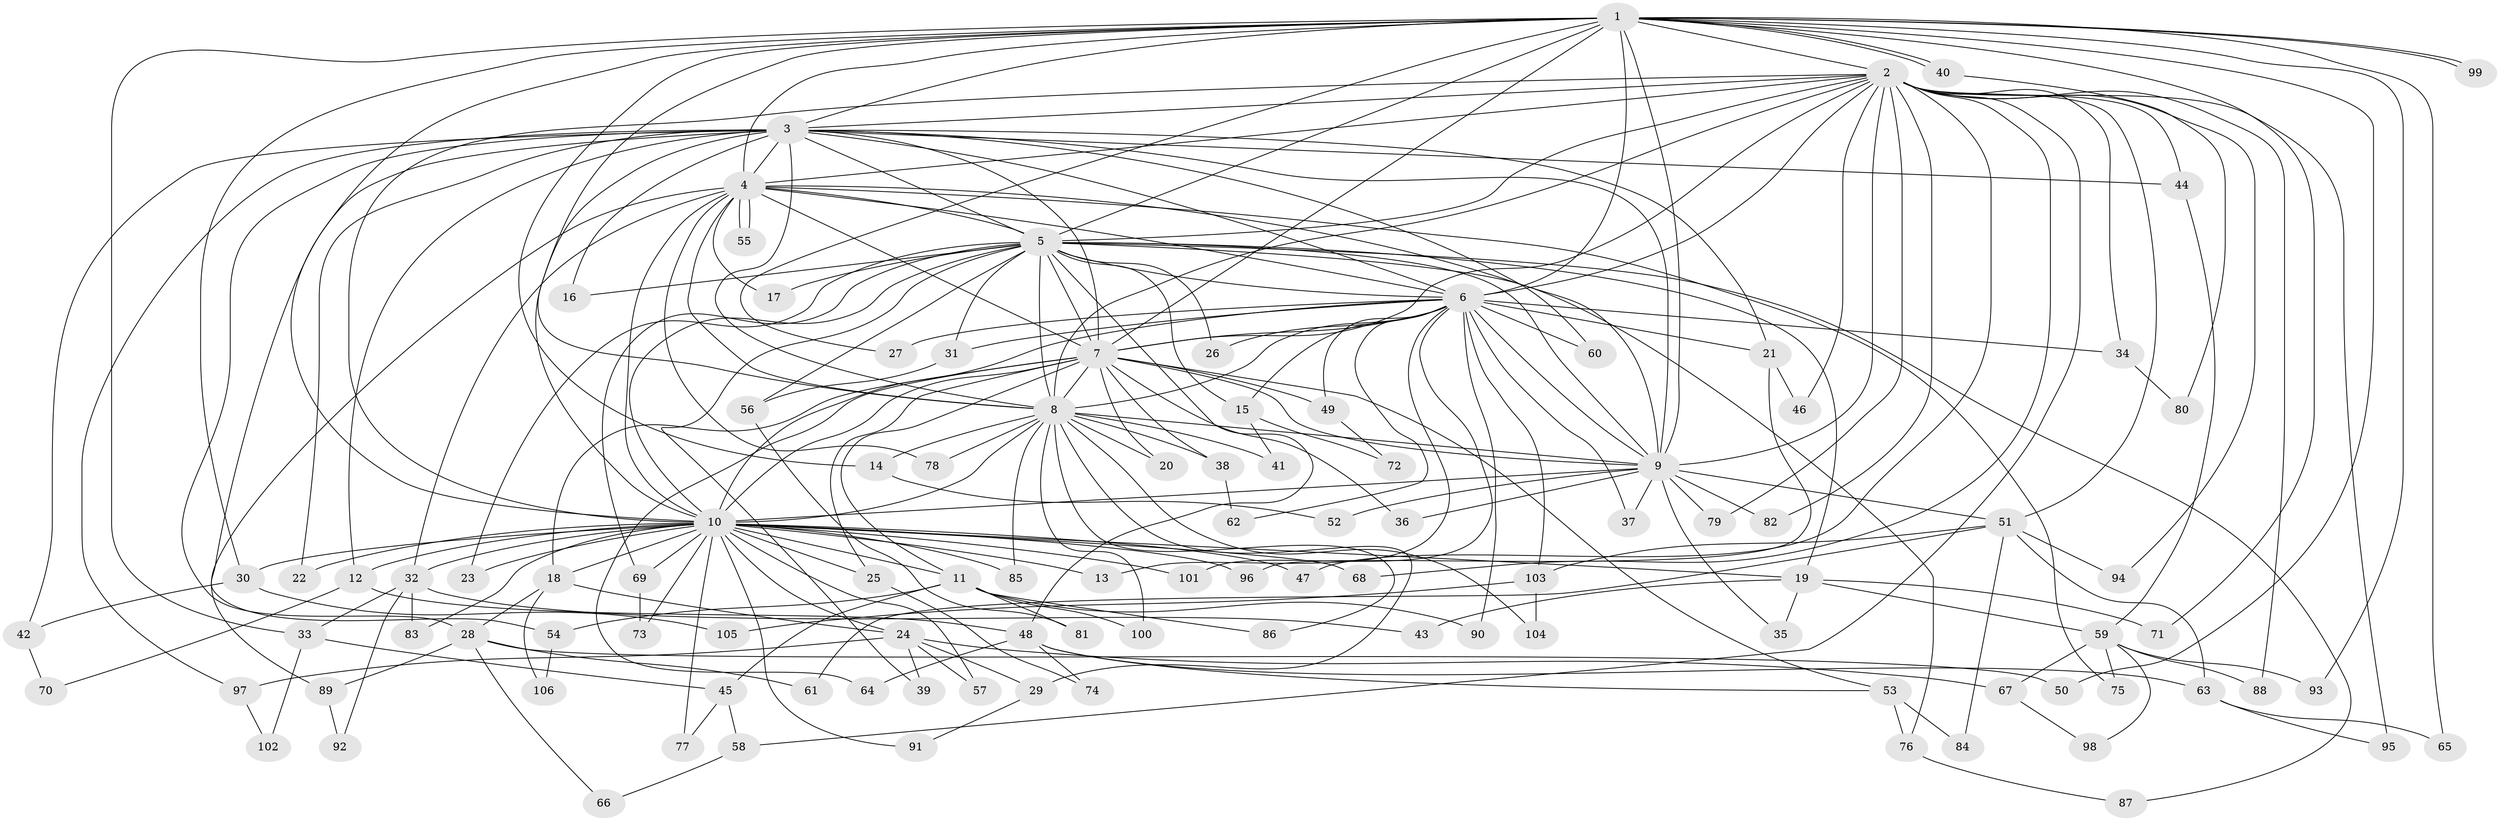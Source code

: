 // coarse degree distribution, {25: 0.030303030303030304, 13: 0.030303030303030304, 17: 0.030303030303030304, 10: 0.030303030303030304, 12: 0.030303030303030304, 14: 0.030303030303030304, 9: 0.030303030303030304, 3: 0.24242424242424243, 4: 0.12121212121212122, 6: 0.06060606060606061, 7: 0.09090909090909091, 5: 0.030303030303030304, 2: 0.18181818181818182, 1: 0.06060606060606061}
// Generated by graph-tools (version 1.1) at 2025/49/03/04/25 22:49:20]
// undirected, 106 vertices, 237 edges
graph export_dot {
  node [color=gray90,style=filled];
  1;
  2;
  3;
  4;
  5;
  6;
  7;
  8;
  9;
  10;
  11;
  12;
  13;
  14;
  15;
  16;
  17;
  18;
  19;
  20;
  21;
  22;
  23;
  24;
  25;
  26;
  27;
  28;
  29;
  30;
  31;
  32;
  33;
  34;
  35;
  36;
  37;
  38;
  39;
  40;
  41;
  42;
  43;
  44;
  45;
  46;
  47;
  48;
  49;
  50;
  51;
  52;
  53;
  54;
  55;
  56;
  57;
  58;
  59;
  60;
  61;
  62;
  63;
  64;
  65;
  66;
  67;
  68;
  69;
  70;
  71;
  72;
  73;
  74;
  75;
  76;
  77;
  78;
  79;
  80;
  81;
  82;
  83;
  84;
  85;
  86;
  87;
  88;
  89;
  90;
  91;
  92;
  93;
  94;
  95;
  96;
  97;
  98;
  99;
  100;
  101;
  102;
  103;
  104;
  105;
  106;
  1 -- 2;
  1 -- 3;
  1 -- 4;
  1 -- 5;
  1 -- 6;
  1 -- 7;
  1 -- 8;
  1 -- 9;
  1 -- 10;
  1 -- 14;
  1 -- 27;
  1 -- 30;
  1 -- 33;
  1 -- 40;
  1 -- 40;
  1 -- 50;
  1 -- 65;
  1 -- 71;
  1 -- 93;
  1 -- 99;
  1 -- 99;
  2 -- 3;
  2 -- 4;
  2 -- 5;
  2 -- 6;
  2 -- 7;
  2 -- 8;
  2 -- 9;
  2 -- 10;
  2 -- 34;
  2 -- 44;
  2 -- 46;
  2 -- 47;
  2 -- 51;
  2 -- 58;
  2 -- 68;
  2 -- 79;
  2 -- 82;
  2 -- 88;
  2 -- 94;
  2 -- 95;
  3 -- 4;
  3 -- 5;
  3 -- 6;
  3 -- 7;
  3 -- 8;
  3 -- 9;
  3 -- 10;
  3 -- 12;
  3 -- 16;
  3 -- 21;
  3 -- 22;
  3 -- 28;
  3 -- 42;
  3 -- 44;
  3 -- 54;
  3 -- 60;
  3 -- 97;
  4 -- 5;
  4 -- 6;
  4 -- 7;
  4 -- 8;
  4 -- 9;
  4 -- 10;
  4 -- 17;
  4 -- 32;
  4 -- 55;
  4 -- 55;
  4 -- 75;
  4 -- 78;
  4 -- 89;
  5 -- 6;
  5 -- 7;
  5 -- 8;
  5 -- 9;
  5 -- 10;
  5 -- 15;
  5 -- 16;
  5 -- 17;
  5 -- 19;
  5 -- 23;
  5 -- 26;
  5 -- 31;
  5 -- 39;
  5 -- 48;
  5 -- 56;
  5 -- 69;
  5 -- 76;
  5 -- 87;
  6 -- 7;
  6 -- 8;
  6 -- 9;
  6 -- 10;
  6 -- 13;
  6 -- 15;
  6 -- 21;
  6 -- 26;
  6 -- 27;
  6 -- 31;
  6 -- 34;
  6 -- 37;
  6 -- 49;
  6 -- 60;
  6 -- 62;
  6 -- 90;
  6 -- 101;
  6 -- 103;
  7 -- 8;
  7 -- 9;
  7 -- 10;
  7 -- 11;
  7 -- 18;
  7 -- 20;
  7 -- 25;
  7 -- 36;
  7 -- 38;
  7 -- 49;
  7 -- 53;
  7 -- 64;
  8 -- 9;
  8 -- 10;
  8 -- 14;
  8 -- 20;
  8 -- 29;
  8 -- 38;
  8 -- 41;
  8 -- 78;
  8 -- 85;
  8 -- 86;
  8 -- 100;
  8 -- 104;
  9 -- 10;
  9 -- 35;
  9 -- 36;
  9 -- 37;
  9 -- 51;
  9 -- 52;
  9 -- 79;
  9 -- 82;
  10 -- 11;
  10 -- 12;
  10 -- 13;
  10 -- 18;
  10 -- 19;
  10 -- 22;
  10 -- 23;
  10 -- 24;
  10 -- 25;
  10 -- 30;
  10 -- 32;
  10 -- 47;
  10 -- 57;
  10 -- 68;
  10 -- 69;
  10 -- 73;
  10 -- 77;
  10 -- 83;
  10 -- 85;
  10 -- 91;
  10 -- 96;
  10 -- 101;
  11 -- 45;
  11 -- 54;
  11 -- 81;
  11 -- 86;
  11 -- 90;
  11 -- 100;
  12 -- 48;
  12 -- 70;
  14 -- 52;
  15 -- 41;
  15 -- 72;
  18 -- 24;
  18 -- 28;
  18 -- 106;
  19 -- 35;
  19 -- 43;
  19 -- 59;
  19 -- 71;
  21 -- 46;
  21 -- 96;
  24 -- 29;
  24 -- 39;
  24 -- 57;
  24 -- 67;
  24 -- 97;
  25 -- 74;
  28 -- 50;
  28 -- 61;
  28 -- 66;
  28 -- 89;
  29 -- 91;
  30 -- 42;
  30 -- 105;
  31 -- 56;
  32 -- 33;
  32 -- 43;
  32 -- 83;
  32 -- 92;
  33 -- 45;
  33 -- 102;
  34 -- 80;
  38 -- 62;
  40 -- 80;
  42 -- 70;
  44 -- 59;
  45 -- 58;
  45 -- 77;
  48 -- 53;
  48 -- 63;
  48 -- 64;
  48 -- 74;
  49 -- 72;
  51 -- 61;
  51 -- 63;
  51 -- 84;
  51 -- 94;
  51 -- 103;
  53 -- 76;
  53 -- 84;
  54 -- 106;
  56 -- 81;
  58 -- 66;
  59 -- 67;
  59 -- 75;
  59 -- 88;
  59 -- 93;
  59 -- 98;
  63 -- 65;
  63 -- 95;
  67 -- 98;
  69 -- 73;
  76 -- 87;
  89 -- 92;
  97 -- 102;
  103 -- 104;
  103 -- 105;
}
